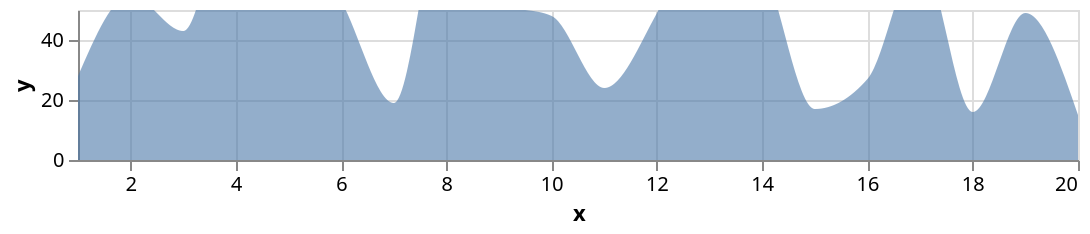 {"config": {"view": {"height": 300, "width": 400}}, "layer": [{"encoding": {"y": {"scale": {"domain": [0, 50]}, "title": "y", "field": "properties.y", "type": "quantitative", "axis": {"title": "y"}}, "x": {"scale": {"nice": false, "zero": false}, "title": "x", "field": "properties.x", "type": "quantitative"}, "opacity": {"value": 0.6}}, "data": {"values": {"features": [{"properties": {"y": 28, "x": 1}, "geometry": {"coordinates": [125.6, 10.1], "type": "Point"}, "type": "Feature"}, {"properties": {"y": 55, "x": 2}, "geometry": {"coordinates": [125.6, 10.1], "type": "Point"}, "type": "Feature"}, {"properties": {"y": 43, "x": 3}, "geometry": {"coordinates": [125.6, 10.1], "type": "Point"}, "type": "Feature"}, {"properties": {"y": 91, "x": 4}, "geometry": {"coordinates": [125.6, 10.1], "type": "Point"}, "type": "Feature"}, {"properties": {"y": 81, "x": 5}, "geometry": {"coordinates": [125.6, 10.1], "type": "Point"}, "type": "Feature"}, {"properties": {"y": 53, "x": 6}, "geometry": {"coordinates": [125.6, 10.1], "type": "Point"}, "type": "Feature"}, {"properties": {"y": 19, "x": 7}, "geometry": {"coordinates": [125.6, 10.1], "type": "Point"}, "type": "Feature"}, {"properties": {"y": 87, "x": 8}, "geometry": {"coordinates": [125.6, 10.1], "type": "Point"}, "type": "Feature"}, {"properties": {"y": 52, "x": 9}, "geometry": {"coordinates": [125.6, 10.1], "type": "Point"}, "type": "Feature"}, {"properties": {"y": 48, "x": 10}, "geometry": {"coordinates": [125.6, 10.1], "type": "Point"}, "type": "Feature"}, {"properties": {"y": 24, "x": 11}, "geometry": {"coordinates": [125.6, 10.1], "type": "Point"}, "type": "Feature"}, {"properties": {"y": 49, "x": 12}, "geometry": {"coordinates": [125.6, 10.1], "type": "Point"}, "type": "Feature"}, {"properties": {"y": 87, "x": 13}, "geometry": {"coordinates": [125.6, 10.1], "type": "Point"}, "type": "Feature"}, {"properties": {"y": 66, "x": 14}, "geometry": {"coordinates": [125.6, 10.1], "type": "Point"}, "type": "Feature"}, {"properties": {"y": 17, "x": 15}, "geometry": {"coordinates": [125.6, 10.1], "type": "Point"}, "type": "Feature"}, {"properties": {"y": 27, "x": 16}, "geometry": {"coordinates": [125.6, 10.1], "type": "Point"}, "type": "Feature"}, {"properties": {"y": 68, "x": 17}, "geometry": {"coordinates": [125.6, 10.1], "type": "Point"}, "type": "Feature"}, {"properties": {"y": 16, "x": 18}, "geometry": {"coordinates": [125.6, 10.1], "type": "Point"}, "type": "Feature"}, {"properties": {"y": 49, "x": 19}, "geometry": {"coordinates": [125.6, 10.1], "type": "Point"}, "type": "Feature"}, {"properties": {"y": 15, "x": 20}, "geometry": {"coordinates": [125.6, 10.1], "type": "Point"}, "type": "Feature"}], "type": "FeatureCollection"}, "format": {"type": "json", "property": "features"}}, "height": 75, "mark": {"interpolate": "monotone", "type": "area", "clip": true}, "width": 500}, {"transform": [{"calculate": "(datum.y - 50)", "as": "ny"}], "encoding": {"y": {"scale": {"domain": [0, 50]}, "field": "ny", "type": "quantitative"}, "x": {"scale": {"nice": false, "zero": false}, "title": "x", "field": "properties.x", "type": "quantitative"}, "opacity": {"value": 0.6}}, "data": {"values": {"features": [{"properties": {"y": 28, "x": 1}, "geometry": {"coordinates": [125.6, 10.1], "type": "Point"}, "type": "Feature"}, {"properties": {"y": 55, "x": 2}, "geometry": {"coordinates": [125.6, 10.1], "type": "Point"}, "type": "Feature"}, {"properties": {"y": 43, "x": 3}, "geometry": {"coordinates": [125.6, 10.1], "type": "Point"}, "type": "Feature"}, {"properties": {"y": 91, "x": 4}, "geometry": {"coordinates": [125.6, 10.1], "type": "Point"}, "type": "Feature"}, {"properties": {"y": 81, "x": 5}, "geometry": {"coordinates": [125.6, 10.1], "type": "Point"}, "type": "Feature"}, {"properties": {"y": 53, "x": 6}, "geometry": {"coordinates": [125.6, 10.1], "type": "Point"}, "type": "Feature"}, {"properties": {"y": 19, "x": 7}, "geometry": {"coordinates": [125.6, 10.1], "type": "Point"}, "type": "Feature"}, {"properties": {"y": 87, "x": 8}, "geometry": {"coordinates": [125.6, 10.1], "type": "Point"}, "type": "Feature"}, {"properties": {"y": 52, "x": 9}, "geometry": {"coordinates": [125.6, 10.1], "type": "Point"}, "type": "Feature"}, {"properties": {"y": 48, "x": 10}, "geometry": {"coordinates": [125.6, 10.1], "type": "Point"}, "type": "Feature"}, {"properties": {"y": 24, "x": 11}, "geometry": {"coordinates": [125.6, 10.1], "type": "Point"}, "type": "Feature"}, {"properties": {"y": 49, "x": 12}, "geometry": {"coordinates": [125.6, 10.1], "type": "Point"}, "type": "Feature"}, {"properties": {"y": 87, "x": 13}, "geometry": {"coordinates": [125.6, 10.1], "type": "Point"}, "type": "Feature"}, {"properties": {"y": 66, "x": 14}, "geometry": {"coordinates": [125.6, 10.1], "type": "Point"}, "type": "Feature"}, {"properties": {"y": 17, "x": 15}, "geometry": {"coordinates": [125.6, 10.1], "type": "Point"}, "type": "Feature"}, {"properties": {"y": 27, "x": 16}, "geometry": {"coordinates": [125.6, 10.1], "type": "Point"}, "type": "Feature"}, {"properties": {"y": 68, "x": 17}, "geometry": {"coordinates": [125.6, 10.1], "type": "Point"}, "type": "Feature"}, {"properties": {"y": 16, "x": 18}, "geometry": {"coordinates": [125.6, 10.1], "type": "Point"}, "type": "Feature"}, {"properties": {"y": 49, "x": 19}, "geometry": {"coordinates": [125.6, 10.1], "type": "Point"}, "type": "Feature"}, {"properties": {"y": 15, "x": 20}, "geometry": {"coordinates": [125.6, 10.1], "type": "Point"}, "type": "Feature"}], "type": "FeatureCollection"}, "format": {"type": "json", "property": "features"}}, "width": 500, "height": 75, "mark": {"interpolate": "monotone", "type": "area", "clip": true}}], "$schema": "https://vega.github.io/schema/vega-lite/v2.4.1.json"}